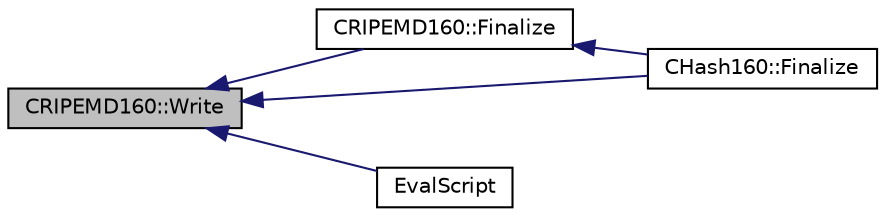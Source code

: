 digraph "CRIPEMD160::Write"
{
  edge [fontname="Helvetica",fontsize="10",labelfontname="Helvetica",labelfontsize="10"];
  node [fontname="Helvetica",fontsize="10",shape=record];
  rankdir="LR";
  Node19 [label="CRIPEMD160::Write",height=0.2,width=0.4,color="black", fillcolor="grey75", style="filled", fontcolor="black"];
  Node19 -> Node20 [dir="back",color="midnightblue",fontsize="10",style="solid",fontname="Helvetica"];
  Node20 [label="CRIPEMD160::Finalize",height=0.2,width=0.4,color="black", fillcolor="white", style="filled",URL="$d2/d84/class_c_r_i_p_e_m_d160.html#a2a11566fbf9d1339b819833313fc4e51"];
  Node20 -> Node21 [dir="back",color="midnightblue",fontsize="10",style="solid",fontname="Helvetica"];
  Node21 [label="CHash160::Finalize",height=0.2,width=0.4,color="black", fillcolor="white", style="filled",URL="$d4/d9c/class_c_hash160.html#a9bb08e1772002ae1a5d85017ba7952ee"];
  Node19 -> Node21 [dir="back",color="midnightblue",fontsize="10",style="solid",fontname="Helvetica"];
  Node19 -> Node22 [dir="back",color="midnightblue",fontsize="10",style="solid",fontname="Helvetica"];
  Node22 [label="EvalScript",height=0.2,width=0.4,color="black", fillcolor="white", style="filled",URL="$de/d7f/script_8h.html#a95e4207f5f6abd316a0678f3ed8ee2f2"];
}
